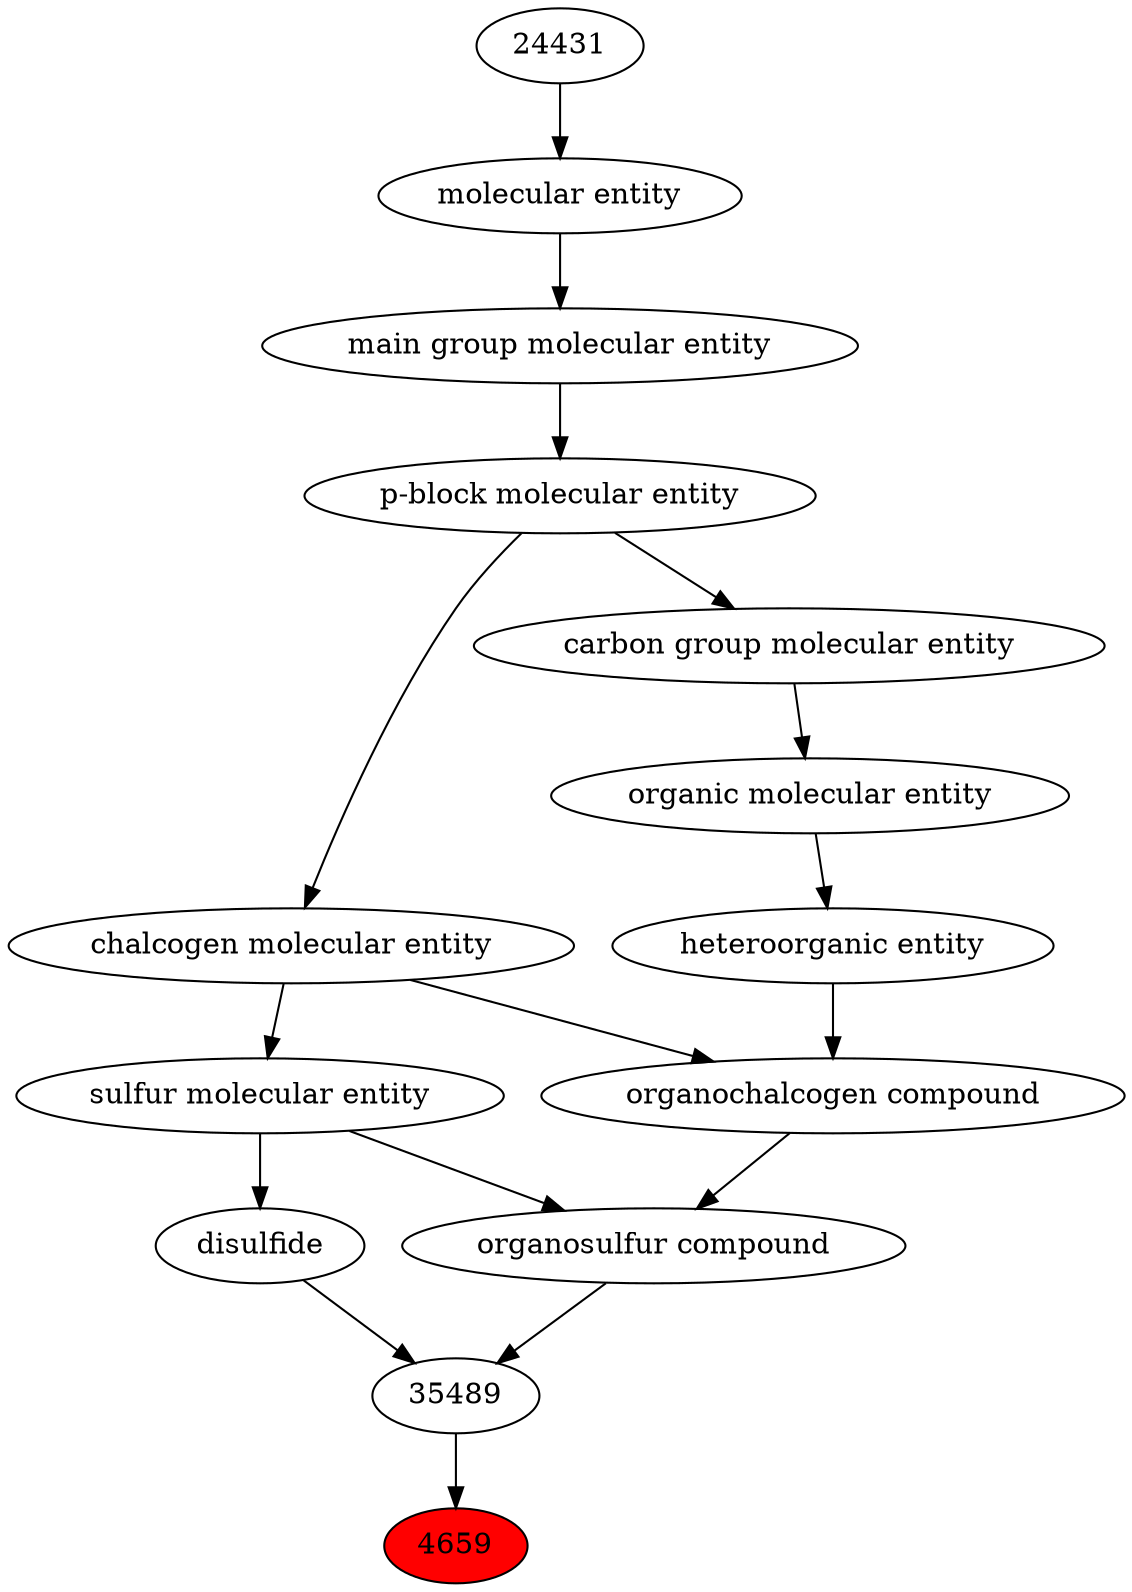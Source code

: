 digraph tree{ 
4659 [label="4659" fillcolor=red style=filled]
35489 -> 4659
35489 [label="35489"]
33261 -> 35489
48343 -> 35489
33261 [label="organosulfur compound"]
36962 -> 33261
26835 -> 33261
48343 [label="disulfide"]
26835 -> 48343
36962 [label="organochalcogen compound"]
33285 -> 36962
33304 -> 36962
26835 [label="sulfur molecular entity"]
33304 -> 26835
33285 [label="heteroorganic entity"]
50860 -> 33285
33304 [label="chalcogen molecular entity"]
33675 -> 33304
50860 [label="organic molecular entity"]
33582 -> 50860
33675 [label="p-block molecular entity"]
33579 -> 33675
33582 [label="carbon group molecular entity"]
33675 -> 33582
33579 [label="main group molecular entity"]
23367 -> 33579
23367 [label="molecular entity"]
24431 -> 23367
24431 [label="24431"]
}